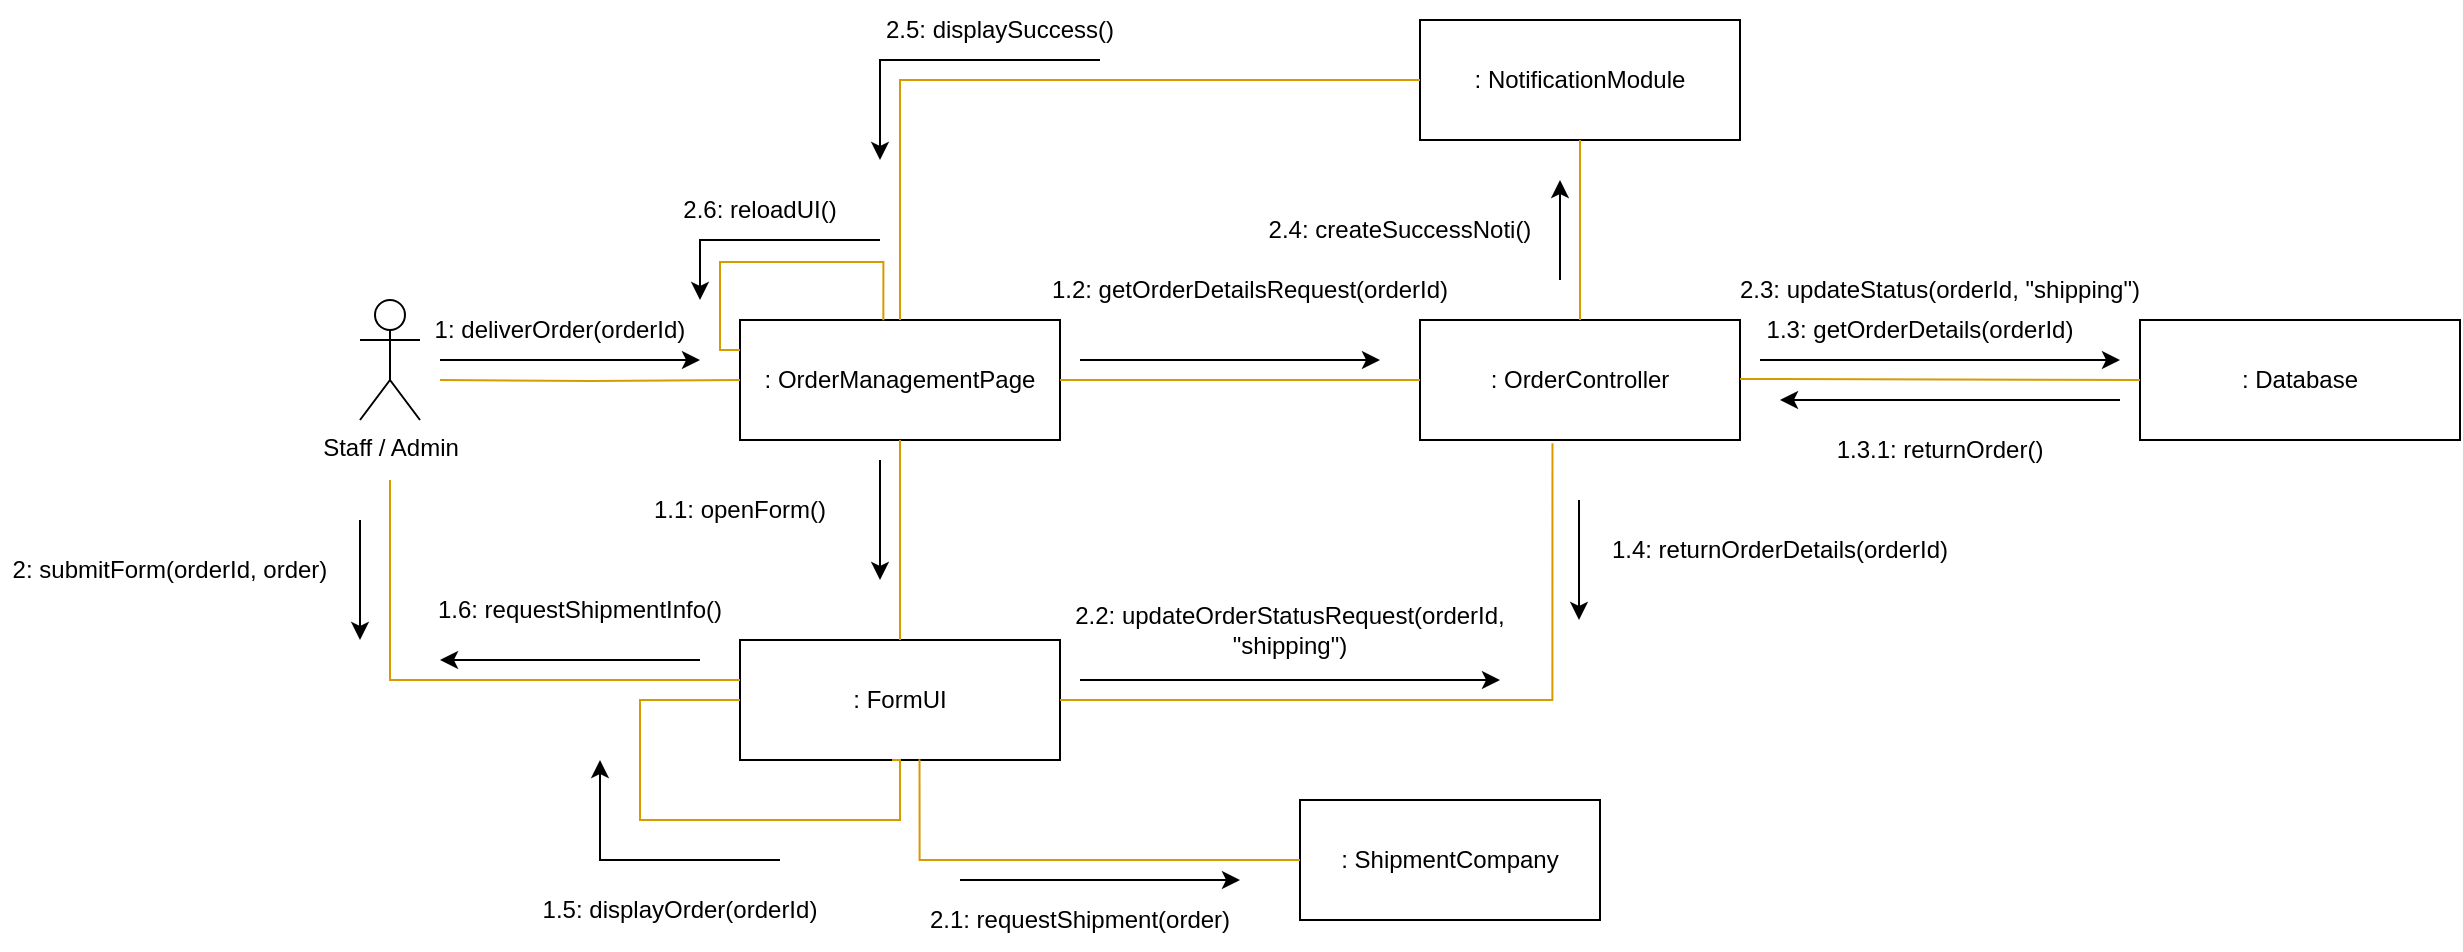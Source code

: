 <mxfile scale="1" border="0" version="27.0.6">
  <diagram name="Page-1" id="KKPPtuwhtIUw5sBMRgaq">
    <mxGraphModel dx="2327" dy="814" grid="1" gridSize="10" guides="1" tooltips="1" connect="1" arrows="1" fold="1" page="1" pageScale="1" pageWidth="850" pageHeight="1100" math="0" shadow="0">
      <root>
        <mxCell id="0" />
        <mxCell id="1" parent="0" />
        <mxCell id="krazYXLyubEMnXtPNlQG-1" value="Staff / Admin" style="shape=umlActor;verticalLabelPosition=bottom;verticalAlign=top;html=1;outlineConnect=0;" parent="1" vertex="1">
          <mxGeometry x="90" y="240" width="30" height="60" as="geometry" />
        </mxCell>
        <mxCell id="krazYXLyubEMnXtPNlQG-2" value=": OrderManagementPage" style="rounded=0;whiteSpace=wrap;html=1;" parent="1" vertex="1">
          <mxGeometry x="280" y="250" width="160" height="60" as="geometry" />
        </mxCell>
        <mxCell id="krazYXLyubEMnXtPNlQG-3" value=": FormUI" style="rounded=0;whiteSpace=wrap;html=1;" parent="1" vertex="1">
          <mxGeometry x="280" y="410" width="160" height="60" as="geometry" />
        </mxCell>
        <mxCell id="krazYXLyubEMnXtPNlQG-4" value=": OrderController" style="rounded=0;whiteSpace=wrap;html=1;" parent="1" vertex="1">
          <mxGeometry x="620" y="250" width="160" height="60" as="geometry" />
        </mxCell>
        <mxCell id="krazYXLyubEMnXtPNlQG-5" value=": Database" style="rounded=0;whiteSpace=wrap;html=1;" parent="1" vertex="1">
          <mxGeometry x="980" y="250" width="160" height="60" as="geometry" />
        </mxCell>
        <mxCell id="krazYXLyubEMnXtPNlQG-6" value=": ShipmentCompany" style="rounded=0;whiteSpace=wrap;html=1;" parent="1" vertex="1">
          <mxGeometry x="560" y="490" width="150" height="60" as="geometry" />
        </mxCell>
        <mxCell id="krazYXLyubEMnXtPNlQG-7" style="edgeStyle=orthogonalEdgeStyle;rounded=0;orthogonalLoop=1;jettySize=auto;html=1;fontFamily=Tahoma;fontSize=14;fontColor=#000066;endArrow=none;endFill=0;fillColor=#ffe6cc;strokeColor=#d79b00;entryX=0;entryY=0.5;entryDx=0;entryDy=0;" parent="1" target="krazYXLyubEMnXtPNlQG-2" edge="1">
          <mxGeometry relative="1" as="geometry">
            <mxPoint x="130" y="280" as="sourcePoint" />
            <mxPoint x="260" y="279.5" as="targetPoint" />
            <Array as="points" />
          </mxGeometry>
        </mxCell>
        <mxCell id="krazYXLyubEMnXtPNlQG-8" value="" style="endArrow=classic;html=1;rounded=0;" parent="1" edge="1">
          <mxGeometry width="50" height="50" relative="1" as="geometry">
            <mxPoint x="130" y="270" as="sourcePoint" />
            <mxPoint x="260" y="270" as="targetPoint" />
          </mxGeometry>
        </mxCell>
        <mxCell id="krazYXLyubEMnXtPNlQG-10" value="" style="endArrow=classic;html=1;rounded=0;" parent="1" edge="1">
          <mxGeometry width="50" height="50" relative="1" as="geometry">
            <mxPoint x="450" y="270" as="sourcePoint" />
            <mxPoint x="600" y="270" as="targetPoint" />
            <Array as="points" />
          </mxGeometry>
        </mxCell>
        <mxCell id="krazYXLyubEMnXtPNlQG-11" style="edgeStyle=orthogonalEdgeStyle;rounded=0;orthogonalLoop=1;jettySize=auto;html=1;fontFamily=Tahoma;fontSize=14;fontColor=#000066;endArrow=none;endFill=0;fillColor=#ffe6cc;strokeColor=#d79b00;exitX=1;exitY=0.5;exitDx=0;exitDy=0;entryX=0;entryY=0.5;entryDx=0;entryDy=0;" parent="1" source="krazYXLyubEMnXtPNlQG-2" target="krazYXLyubEMnXtPNlQG-4" edge="1">
          <mxGeometry relative="1" as="geometry">
            <mxPoint x="490" y="280" as="sourcePoint" />
            <mxPoint x="580" y="280" as="targetPoint" />
            <Array as="points" />
          </mxGeometry>
        </mxCell>
        <mxCell id="krazYXLyubEMnXtPNlQG-12" value="1.2: getOrderDetailsRequest(orderId)" style="text;html=1;align=center;verticalAlign=middle;whiteSpace=wrap;rounded=0;" parent="1" vertex="1">
          <mxGeometry x="420" y="220" width="230" height="30" as="geometry" />
        </mxCell>
        <mxCell id="krazYXLyubEMnXtPNlQG-14" style="edgeStyle=orthogonalEdgeStyle;rounded=0;orthogonalLoop=1;jettySize=auto;html=1;fontFamily=Tahoma;fontSize=14;fontColor=#000066;endArrow=none;endFill=0;fillColor=#ffe6cc;strokeColor=#d79b00;exitX=1;exitY=0.5;exitDx=0;exitDy=0;entryX=0;entryY=0.5;entryDx=0;entryDy=0;" parent="1" target="krazYXLyubEMnXtPNlQG-5" edge="1">
          <mxGeometry relative="1" as="geometry">
            <mxPoint x="780" y="279.5" as="sourcePoint" />
            <mxPoint x="950" y="280" as="targetPoint" />
            <Array as="points" />
          </mxGeometry>
        </mxCell>
        <mxCell id="krazYXLyubEMnXtPNlQG-15" value="1.3: getOrderDetails(orderId)" style="text;html=1;align=center;verticalAlign=middle;whiteSpace=wrap;rounded=0;" parent="1" vertex="1">
          <mxGeometry x="790" y="240" width="160" height="30" as="geometry" />
        </mxCell>
        <mxCell id="krazYXLyubEMnXtPNlQG-16" value="" style="endArrow=classic;html=1;rounded=0;" parent="1" edge="1">
          <mxGeometry width="50" height="50" relative="1" as="geometry">
            <mxPoint x="790" y="270" as="sourcePoint" />
            <mxPoint x="970" y="270" as="targetPoint" />
          </mxGeometry>
        </mxCell>
        <mxCell id="krazYXLyubEMnXtPNlQG-18" value="" style="endArrow=classic;html=1;rounded=0;" parent="1" edge="1">
          <mxGeometry width="50" height="50" relative="1" as="geometry">
            <mxPoint x="970" y="290" as="sourcePoint" />
            <mxPoint x="800" y="290" as="targetPoint" />
          </mxGeometry>
        </mxCell>
        <mxCell id="krazYXLyubEMnXtPNlQG-19" value="1.3.1: returnOrder()" style="text;html=1;align=center;verticalAlign=middle;whiteSpace=wrap;rounded=0;" parent="1" vertex="1">
          <mxGeometry x="810" y="300" width="140" height="30" as="geometry" />
        </mxCell>
        <mxCell id="krazYXLyubEMnXtPNlQG-20" style="edgeStyle=orthogonalEdgeStyle;rounded=0;orthogonalLoop=1;jettySize=auto;html=1;fontFamily=Tahoma;fontSize=14;fontColor=#000066;endArrow=none;endFill=0;fillColor=#ffe6cc;strokeColor=#d79b00;entryX=0.414;entryY=1.027;entryDx=0;entryDy=0;entryPerimeter=0;exitX=1;exitY=0.5;exitDx=0;exitDy=0;" parent="1" source="krazYXLyubEMnXtPNlQG-3" target="krazYXLyubEMnXtPNlQG-4" edge="1">
          <mxGeometry relative="1" as="geometry">
            <mxPoint x="500" y="390" as="sourcePoint" />
            <mxPoint x="650" y="390" as="targetPoint" />
            <Array as="points">
              <mxPoint x="686" y="440" />
            </Array>
          </mxGeometry>
        </mxCell>
        <mxCell id="krazYXLyubEMnXtPNlQG-21" value="" style="endArrow=classic;html=1;rounded=0;" parent="1" edge="1">
          <mxGeometry width="50" height="50" relative="1" as="geometry">
            <mxPoint x="350" y="320" as="sourcePoint" />
            <mxPoint x="350" y="380" as="targetPoint" />
          </mxGeometry>
        </mxCell>
        <mxCell id="krazYXLyubEMnXtPNlQG-22" style="edgeStyle=orthogonalEdgeStyle;rounded=0;orthogonalLoop=1;jettySize=auto;html=1;fontFamily=Tahoma;fontSize=14;fontColor=#000066;endArrow=none;endFill=0;fillColor=#ffe6cc;strokeColor=#d79b00;exitX=0.5;exitY=1;exitDx=0;exitDy=0;entryX=0.5;entryY=0;entryDx=0;entryDy=0;" parent="1" source="krazYXLyubEMnXtPNlQG-2" target="krazYXLyubEMnXtPNlQG-3" edge="1">
          <mxGeometry relative="1" as="geometry">
            <mxPoint x="360" y="360" as="sourcePoint" />
            <mxPoint x="540" y="360" as="targetPoint" />
            <Array as="points">
              <mxPoint x="360" y="410" />
            </Array>
          </mxGeometry>
        </mxCell>
        <mxCell id="krazYXLyubEMnXtPNlQG-24" value="" style="endArrow=classic;html=1;rounded=0;" parent="1" edge="1">
          <mxGeometry width="50" height="50" relative="1" as="geometry">
            <mxPoint x="699.5" y="340" as="sourcePoint" />
            <mxPoint x="699.5" y="400" as="targetPoint" />
          </mxGeometry>
        </mxCell>
        <mxCell id="krazYXLyubEMnXtPNlQG-25" value="1.4: returnOrderDetails(orderId)" style="text;html=1;align=center;verticalAlign=middle;whiteSpace=wrap;rounded=0;" parent="1" vertex="1">
          <mxGeometry x="710" y="350" width="180" height="30" as="geometry" />
        </mxCell>
        <mxCell id="krazYXLyubEMnXtPNlQG-26" value="1.1: openForm()" style="text;html=1;align=center;verticalAlign=middle;whiteSpace=wrap;rounded=0;" parent="1" vertex="1">
          <mxGeometry x="210" y="330" width="140" height="30" as="geometry" />
        </mxCell>
        <mxCell id="krazYXLyubEMnXtPNlQG-27" style="edgeStyle=orthogonalEdgeStyle;rounded=0;orthogonalLoop=1;jettySize=auto;html=1;fontFamily=Tahoma;fontSize=14;fontColor=#000066;endArrow=none;endFill=0;fillColor=#ffe6cc;strokeColor=#d79b00;entryX=0.414;entryY=1.027;entryDx=0;entryDy=0;entryPerimeter=0;exitX=0;exitY=0.5;exitDx=0;exitDy=0;" parent="1" source="krazYXLyubEMnXtPNlQG-3" edge="1">
          <mxGeometry relative="1" as="geometry">
            <mxPoint x="230" y="440" as="sourcePoint" />
            <mxPoint x="356" y="470" as="targetPoint" />
            <Array as="points">
              <mxPoint x="230" y="440" />
              <mxPoint x="230" y="500" />
              <mxPoint x="360" y="500" />
              <mxPoint x="360" y="470" />
            </Array>
          </mxGeometry>
        </mxCell>
        <mxCell id="krazYXLyubEMnXtPNlQG-28" value="" style="endArrow=classic;html=1;rounded=0;" parent="1" edge="1">
          <mxGeometry width="50" height="50" relative="1" as="geometry">
            <mxPoint x="300" y="520" as="sourcePoint" />
            <mxPoint x="210" y="470" as="targetPoint" />
            <Array as="points">
              <mxPoint x="210" y="520" />
            </Array>
          </mxGeometry>
        </mxCell>
        <mxCell id="krazYXLyubEMnXtPNlQG-29" value="1.5: displayOrder(orderId)" style="text;html=1;align=center;verticalAlign=middle;whiteSpace=wrap;rounded=0;" parent="1" vertex="1">
          <mxGeometry x="180" y="530" width="140" height="30" as="geometry" />
        </mxCell>
        <mxCell id="krazYXLyubEMnXtPNlQG-30" style="edgeStyle=orthogonalEdgeStyle;rounded=0;orthogonalLoop=1;jettySize=auto;html=1;fontFamily=Tahoma;fontSize=14;fontColor=#000066;endArrow=none;endFill=0;fillColor=#ffe6cc;strokeColor=#d79b00;" parent="1" edge="1">
          <mxGeometry relative="1" as="geometry">
            <mxPoint x="105" y="330" as="sourcePoint" />
            <mxPoint x="280" y="430" as="targetPoint" />
            <Array as="points">
              <mxPoint x="105" y="430" />
              <mxPoint x="280" y="430" />
            </Array>
          </mxGeometry>
        </mxCell>
        <mxCell id="krazYXLyubEMnXtPNlQG-31" value="1.6: requestShipmentInfo()" style="text;html=1;align=center;verticalAlign=middle;whiteSpace=wrap;rounded=0;" parent="1" vertex="1">
          <mxGeometry x="120" y="380" width="160" height="30" as="geometry" />
        </mxCell>
        <mxCell id="krazYXLyubEMnXtPNlQG-32" value="" style="endArrow=classic;html=1;rounded=0;" parent="1" edge="1">
          <mxGeometry width="50" height="50" relative="1" as="geometry">
            <mxPoint x="260" y="420" as="sourcePoint" />
            <mxPoint x="130" y="420" as="targetPoint" />
          </mxGeometry>
        </mxCell>
        <mxCell id="krazYXLyubEMnXtPNlQG-33" value="" style="endArrow=classic;html=1;rounded=0;" parent="1" edge="1">
          <mxGeometry width="50" height="50" relative="1" as="geometry">
            <mxPoint x="90" y="350" as="sourcePoint" />
            <mxPoint x="90" y="410" as="targetPoint" />
          </mxGeometry>
        </mxCell>
        <mxCell id="krazYXLyubEMnXtPNlQG-34" value="2: submitForm(orderId, order)" style="text;html=1;align=center;verticalAlign=middle;whiteSpace=wrap;rounded=0;" parent="1" vertex="1">
          <mxGeometry x="-90" y="360" width="170" height="30" as="geometry" />
        </mxCell>
        <mxCell id="krazYXLyubEMnXtPNlQG-35" style="edgeStyle=orthogonalEdgeStyle;rounded=0;orthogonalLoop=1;jettySize=auto;html=1;fontFamily=Tahoma;fontSize=14;fontColor=#000066;endArrow=none;endFill=0;fillColor=#ffe6cc;strokeColor=#d79b00;entryX=0;entryY=0.5;entryDx=0;entryDy=0;exitX=0.561;exitY=0.994;exitDx=0;exitDy=0;exitPerimeter=0;" parent="1" source="krazYXLyubEMnXtPNlQG-3" target="krazYXLyubEMnXtPNlQG-6" edge="1">
          <mxGeometry relative="1" as="geometry">
            <mxPoint x="410" y="500" as="sourcePoint" />
            <mxPoint x="486" y="530" as="targetPoint" />
            <Array as="points">
              <mxPoint x="370" y="520" />
            </Array>
          </mxGeometry>
        </mxCell>
        <mxCell id="krazYXLyubEMnXtPNlQG-37" value="2.1: requestShipment(order)" style="text;html=1;align=center;verticalAlign=middle;whiteSpace=wrap;rounded=0;" parent="1" vertex="1">
          <mxGeometry x="370" y="535" width="160" height="30" as="geometry" />
        </mxCell>
        <mxCell id="krazYXLyubEMnXtPNlQG-38" value="2.2: updateOrderStatusRequest(orderId, &quot;shipping&quot;)" style="text;html=1;align=center;verticalAlign=middle;whiteSpace=wrap;rounded=0;" parent="1" vertex="1">
          <mxGeometry x="440" y="390" width="230" height="30" as="geometry" />
        </mxCell>
        <mxCell id="krazYXLyubEMnXtPNlQG-40" value="" style="endArrow=classic;html=1;rounded=0;" parent="1" edge="1">
          <mxGeometry width="50" height="50" relative="1" as="geometry">
            <mxPoint x="390" y="530" as="sourcePoint" />
            <mxPoint x="530" y="530" as="targetPoint" />
          </mxGeometry>
        </mxCell>
        <mxCell id="krazYXLyubEMnXtPNlQG-41" value="" style="endArrow=classic;html=1;rounded=0;entryX=1;entryY=1;entryDx=0;entryDy=0;" parent="1" edge="1">
          <mxGeometry width="50" height="50" relative="1" as="geometry">
            <mxPoint x="450" y="430" as="sourcePoint" />
            <mxPoint x="660" y="430" as="targetPoint" />
          </mxGeometry>
        </mxCell>
        <mxCell id="krazYXLyubEMnXtPNlQG-42" value="2.3: updateStatus(orderId, &quot;shipping&quot;)" style="text;html=1;align=center;verticalAlign=middle;whiteSpace=wrap;rounded=0;" parent="1" vertex="1">
          <mxGeometry x="775" y="220" width="210" height="30" as="geometry" />
        </mxCell>
        <mxCell id="krazYXLyubEMnXtPNlQG-43" value=": NotificationModule" style="rounded=0;whiteSpace=wrap;html=1;" parent="1" vertex="1">
          <mxGeometry x="620" y="100" width="160" height="60" as="geometry" />
        </mxCell>
        <mxCell id="krazYXLyubEMnXtPNlQG-44" value="" style="endArrow=classic;html=1;rounded=0;" parent="1" edge="1">
          <mxGeometry width="50" height="50" relative="1" as="geometry">
            <mxPoint x="690" y="230" as="sourcePoint" />
            <mxPoint x="690" y="180" as="targetPoint" />
          </mxGeometry>
        </mxCell>
        <mxCell id="krazYXLyubEMnXtPNlQG-45" style="edgeStyle=orthogonalEdgeStyle;rounded=0;orthogonalLoop=1;jettySize=auto;html=1;fontFamily=Tahoma;fontSize=14;fontColor=#000066;endArrow=none;endFill=0;fillColor=#ffe6cc;strokeColor=#d79b00;exitX=0.5;exitY=0;exitDx=0;exitDy=0;entryX=0.5;entryY=1;entryDx=0;entryDy=0;" parent="1" source="krazYXLyubEMnXtPNlQG-4" target="krazYXLyubEMnXtPNlQG-43" edge="1">
          <mxGeometry relative="1" as="geometry">
            <mxPoint x="680" y="210" as="sourcePoint" />
            <mxPoint x="860" y="210" as="targetPoint" />
            <Array as="points" />
          </mxGeometry>
        </mxCell>
        <mxCell id="krazYXLyubEMnXtPNlQG-46" value="2.4: createSuccessNoti()" style="text;html=1;align=center;verticalAlign=middle;whiteSpace=wrap;rounded=0;" parent="1" vertex="1">
          <mxGeometry x="530" y="190" width="160" height="30" as="geometry" />
        </mxCell>
        <mxCell id="krazYXLyubEMnXtPNlQG-47" style="edgeStyle=orthogonalEdgeStyle;rounded=0;orthogonalLoop=1;jettySize=auto;html=1;fontFamily=Tahoma;fontSize=14;fontColor=#000066;endArrow=none;endFill=0;fillColor=#ffe6cc;strokeColor=#d79b00;exitX=0;exitY=0.5;exitDx=0;exitDy=0;entryX=0.5;entryY=0;entryDx=0;entryDy=0;" parent="1" source="krazYXLyubEMnXtPNlQG-43" target="krazYXLyubEMnXtPNlQG-2" edge="1">
          <mxGeometry relative="1" as="geometry">
            <mxPoint x="400" y="110" as="sourcePoint" />
            <mxPoint x="400" y="210" as="targetPoint" />
            <Array as="points">
              <mxPoint x="360" y="130" />
            </Array>
          </mxGeometry>
        </mxCell>
        <mxCell id="krazYXLyubEMnXtPNlQG-49" value="" style="endArrow=classic;html=1;rounded=0;" parent="1" edge="1">
          <mxGeometry width="50" height="50" relative="1" as="geometry">
            <mxPoint x="460" y="120" as="sourcePoint" />
            <mxPoint x="350" y="170" as="targetPoint" />
            <Array as="points">
              <mxPoint x="350" y="120" />
            </Array>
          </mxGeometry>
        </mxCell>
        <mxCell id="krazYXLyubEMnXtPNlQG-50" value="2.5: displaySuccess()" style="text;html=1;align=center;verticalAlign=middle;whiteSpace=wrap;rounded=0;" parent="1" vertex="1">
          <mxGeometry x="330" y="90" width="160" height="30" as="geometry" />
        </mxCell>
        <mxCell id="82w6zDhNQFiINQ2xPARL-5" style="edgeStyle=orthogonalEdgeStyle;rounded=0;orthogonalLoop=1;jettySize=auto;html=1;fontFamily=Tahoma;fontSize=14;fontColor=#000066;endArrow=none;endFill=0;fillColor=#ffe6cc;strokeColor=#d79b00;entryX=0.448;entryY=0.002;entryDx=0;entryDy=0;entryPerimeter=0;exitX=0;exitY=0.25;exitDx=0;exitDy=0;" edge="1" parent="1" source="krazYXLyubEMnXtPNlQG-2" target="krazYXLyubEMnXtPNlQG-2">
          <mxGeometry relative="1" as="geometry">
            <mxPoint x="190" y="220" as="sourcePoint" />
            <mxPoint x="460" y="200" as="targetPoint" />
            <Array as="points">
              <mxPoint x="270" y="265" />
              <mxPoint x="270" y="221" />
              <mxPoint x="352" y="221" />
            </Array>
          </mxGeometry>
        </mxCell>
        <mxCell id="krazYXLyubEMnXtPNlQG-9" value="1: deliverOrder(orderId)" style="text;html=1;align=center;verticalAlign=middle;whiteSpace=wrap;rounded=0;" parent="1" vertex="1">
          <mxGeometry x="120" y="240" width="140" height="30" as="geometry" />
        </mxCell>
        <mxCell id="82w6zDhNQFiINQ2xPARL-7" value="" style="endArrow=classic;html=1;rounded=0;entryX=1;entryY=0;entryDx=0;entryDy=0;" edge="1" parent="1" target="krazYXLyubEMnXtPNlQG-9">
          <mxGeometry width="50" height="50" relative="1" as="geometry">
            <mxPoint x="350" y="210" as="sourcePoint" />
            <mxPoint x="240" y="210" as="targetPoint" />
            <Array as="points">
              <mxPoint x="260" y="210" />
            </Array>
          </mxGeometry>
        </mxCell>
        <mxCell id="82w6zDhNQFiINQ2xPARL-8" value="2.6: reloadUI()" style="text;html=1;align=center;verticalAlign=middle;whiteSpace=wrap;rounded=0;" vertex="1" parent="1">
          <mxGeometry x="210" y="180" width="160" height="30" as="geometry" />
        </mxCell>
      </root>
    </mxGraphModel>
  </diagram>
</mxfile>

